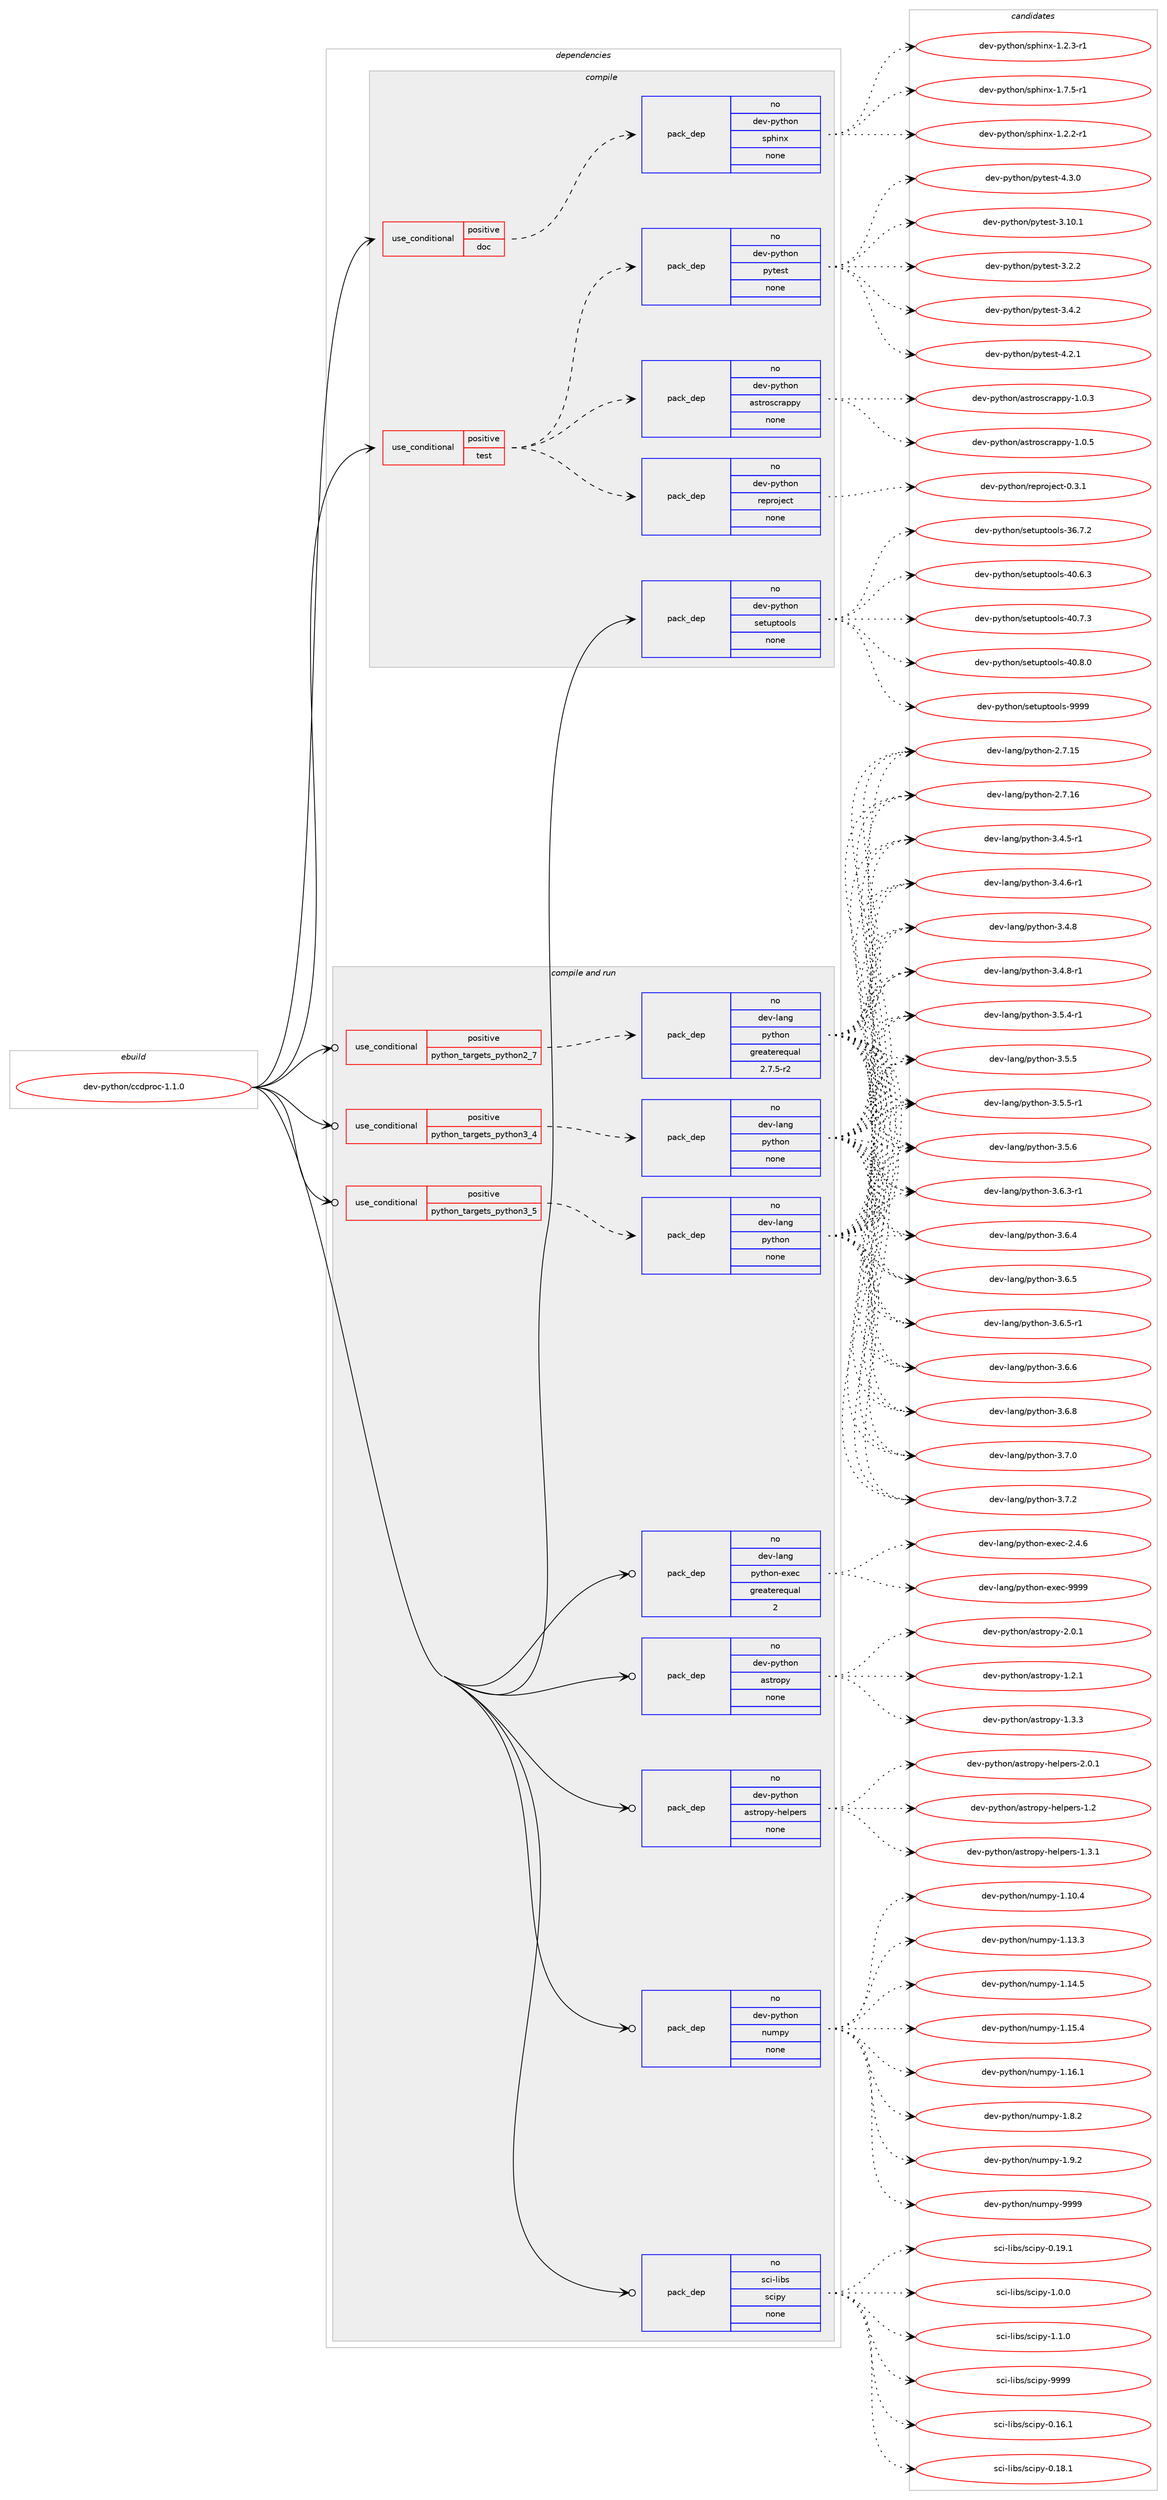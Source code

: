 digraph prolog {

# *************
# Graph options
# *************

newrank=true;
concentrate=true;
compound=true;
graph [rankdir=LR,fontname=Helvetica,fontsize=10,ranksep=1.5];#, ranksep=2.5, nodesep=0.2];
edge  [arrowhead=vee];
node  [fontname=Helvetica,fontsize=10];

# **********
# The ebuild
# **********

subgraph cluster_leftcol {
color=gray;
rank=same;
label=<<i>ebuild</i>>;
id [label="dev-python/ccdproc-1.1.0", color=red, width=4, href="../dev-python/ccdproc-1.1.0.svg"];
}

# ****************
# The dependencies
# ****************

subgraph cluster_midcol {
color=gray;
label=<<i>dependencies</i>>;
subgraph cluster_compile {
fillcolor="#eeeeee";
style=filled;
label=<<i>compile</i>>;
subgraph cond372114 {
dependency1402600 [label=<<TABLE BORDER="0" CELLBORDER="1" CELLSPACING="0" CELLPADDING="4"><TR><TD ROWSPAN="3" CELLPADDING="10">use_conditional</TD></TR><TR><TD>positive</TD></TR><TR><TD>doc</TD></TR></TABLE>>, shape=none, color=red];
subgraph pack1007251 {
dependency1402601 [label=<<TABLE BORDER="0" CELLBORDER="1" CELLSPACING="0" CELLPADDING="4" WIDTH="220"><TR><TD ROWSPAN="6" CELLPADDING="30">pack_dep</TD></TR><TR><TD WIDTH="110">no</TD></TR><TR><TD>dev-python</TD></TR><TR><TD>sphinx</TD></TR><TR><TD>none</TD></TR><TR><TD></TD></TR></TABLE>>, shape=none, color=blue];
}
dependency1402600:e -> dependency1402601:w [weight=20,style="dashed",arrowhead="vee"];
}
id:e -> dependency1402600:w [weight=20,style="solid",arrowhead="vee"];
subgraph cond372115 {
dependency1402602 [label=<<TABLE BORDER="0" CELLBORDER="1" CELLSPACING="0" CELLPADDING="4"><TR><TD ROWSPAN="3" CELLPADDING="10">use_conditional</TD></TR><TR><TD>positive</TD></TR><TR><TD>test</TD></TR></TABLE>>, shape=none, color=red];
subgraph pack1007252 {
dependency1402603 [label=<<TABLE BORDER="0" CELLBORDER="1" CELLSPACING="0" CELLPADDING="4" WIDTH="220"><TR><TD ROWSPAN="6" CELLPADDING="30">pack_dep</TD></TR><TR><TD WIDTH="110">no</TD></TR><TR><TD>dev-python</TD></TR><TR><TD>astroscrappy</TD></TR><TR><TD>none</TD></TR><TR><TD></TD></TR></TABLE>>, shape=none, color=blue];
}
dependency1402602:e -> dependency1402603:w [weight=20,style="dashed",arrowhead="vee"];
subgraph pack1007253 {
dependency1402604 [label=<<TABLE BORDER="0" CELLBORDER="1" CELLSPACING="0" CELLPADDING="4" WIDTH="220"><TR><TD ROWSPAN="6" CELLPADDING="30">pack_dep</TD></TR><TR><TD WIDTH="110">no</TD></TR><TR><TD>dev-python</TD></TR><TR><TD>pytest</TD></TR><TR><TD>none</TD></TR><TR><TD></TD></TR></TABLE>>, shape=none, color=blue];
}
dependency1402602:e -> dependency1402604:w [weight=20,style="dashed",arrowhead="vee"];
subgraph pack1007254 {
dependency1402605 [label=<<TABLE BORDER="0" CELLBORDER="1" CELLSPACING="0" CELLPADDING="4" WIDTH="220"><TR><TD ROWSPAN="6" CELLPADDING="30">pack_dep</TD></TR><TR><TD WIDTH="110">no</TD></TR><TR><TD>dev-python</TD></TR><TR><TD>reproject</TD></TR><TR><TD>none</TD></TR><TR><TD></TD></TR></TABLE>>, shape=none, color=blue];
}
dependency1402602:e -> dependency1402605:w [weight=20,style="dashed",arrowhead="vee"];
}
id:e -> dependency1402602:w [weight=20,style="solid",arrowhead="vee"];
subgraph pack1007255 {
dependency1402606 [label=<<TABLE BORDER="0" CELLBORDER="1" CELLSPACING="0" CELLPADDING="4" WIDTH="220"><TR><TD ROWSPAN="6" CELLPADDING="30">pack_dep</TD></TR><TR><TD WIDTH="110">no</TD></TR><TR><TD>dev-python</TD></TR><TR><TD>setuptools</TD></TR><TR><TD>none</TD></TR><TR><TD></TD></TR></TABLE>>, shape=none, color=blue];
}
id:e -> dependency1402606:w [weight=20,style="solid",arrowhead="vee"];
}
subgraph cluster_compileandrun {
fillcolor="#eeeeee";
style=filled;
label=<<i>compile and run</i>>;
subgraph cond372116 {
dependency1402607 [label=<<TABLE BORDER="0" CELLBORDER="1" CELLSPACING="0" CELLPADDING="4"><TR><TD ROWSPAN="3" CELLPADDING="10">use_conditional</TD></TR><TR><TD>positive</TD></TR><TR><TD>python_targets_python2_7</TD></TR></TABLE>>, shape=none, color=red];
subgraph pack1007256 {
dependency1402608 [label=<<TABLE BORDER="0" CELLBORDER="1" CELLSPACING="0" CELLPADDING="4" WIDTH="220"><TR><TD ROWSPAN="6" CELLPADDING="30">pack_dep</TD></TR><TR><TD WIDTH="110">no</TD></TR><TR><TD>dev-lang</TD></TR><TR><TD>python</TD></TR><TR><TD>greaterequal</TD></TR><TR><TD>2.7.5-r2</TD></TR></TABLE>>, shape=none, color=blue];
}
dependency1402607:e -> dependency1402608:w [weight=20,style="dashed",arrowhead="vee"];
}
id:e -> dependency1402607:w [weight=20,style="solid",arrowhead="odotvee"];
subgraph cond372117 {
dependency1402609 [label=<<TABLE BORDER="0" CELLBORDER="1" CELLSPACING="0" CELLPADDING="4"><TR><TD ROWSPAN="3" CELLPADDING="10">use_conditional</TD></TR><TR><TD>positive</TD></TR><TR><TD>python_targets_python3_4</TD></TR></TABLE>>, shape=none, color=red];
subgraph pack1007257 {
dependency1402610 [label=<<TABLE BORDER="0" CELLBORDER="1" CELLSPACING="0" CELLPADDING="4" WIDTH="220"><TR><TD ROWSPAN="6" CELLPADDING="30">pack_dep</TD></TR><TR><TD WIDTH="110">no</TD></TR><TR><TD>dev-lang</TD></TR><TR><TD>python</TD></TR><TR><TD>none</TD></TR><TR><TD></TD></TR></TABLE>>, shape=none, color=blue];
}
dependency1402609:e -> dependency1402610:w [weight=20,style="dashed",arrowhead="vee"];
}
id:e -> dependency1402609:w [weight=20,style="solid",arrowhead="odotvee"];
subgraph cond372118 {
dependency1402611 [label=<<TABLE BORDER="0" CELLBORDER="1" CELLSPACING="0" CELLPADDING="4"><TR><TD ROWSPAN="3" CELLPADDING="10">use_conditional</TD></TR><TR><TD>positive</TD></TR><TR><TD>python_targets_python3_5</TD></TR></TABLE>>, shape=none, color=red];
subgraph pack1007258 {
dependency1402612 [label=<<TABLE BORDER="0" CELLBORDER="1" CELLSPACING="0" CELLPADDING="4" WIDTH="220"><TR><TD ROWSPAN="6" CELLPADDING="30">pack_dep</TD></TR><TR><TD WIDTH="110">no</TD></TR><TR><TD>dev-lang</TD></TR><TR><TD>python</TD></TR><TR><TD>none</TD></TR><TR><TD></TD></TR></TABLE>>, shape=none, color=blue];
}
dependency1402611:e -> dependency1402612:w [weight=20,style="dashed",arrowhead="vee"];
}
id:e -> dependency1402611:w [weight=20,style="solid",arrowhead="odotvee"];
subgraph pack1007259 {
dependency1402613 [label=<<TABLE BORDER="0" CELLBORDER="1" CELLSPACING="0" CELLPADDING="4" WIDTH="220"><TR><TD ROWSPAN="6" CELLPADDING="30">pack_dep</TD></TR><TR><TD WIDTH="110">no</TD></TR><TR><TD>dev-lang</TD></TR><TR><TD>python-exec</TD></TR><TR><TD>greaterequal</TD></TR><TR><TD>2</TD></TR></TABLE>>, shape=none, color=blue];
}
id:e -> dependency1402613:w [weight=20,style="solid",arrowhead="odotvee"];
subgraph pack1007260 {
dependency1402614 [label=<<TABLE BORDER="0" CELLBORDER="1" CELLSPACING="0" CELLPADDING="4" WIDTH="220"><TR><TD ROWSPAN="6" CELLPADDING="30">pack_dep</TD></TR><TR><TD WIDTH="110">no</TD></TR><TR><TD>dev-python</TD></TR><TR><TD>astropy</TD></TR><TR><TD>none</TD></TR><TR><TD></TD></TR></TABLE>>, shape=none, color=blue];
}
id:e -> dependency1402614:w [weight=20,style="solid",arrowhead="odotvee"];
subgraph pack1007261 {
dependency1402615 [label=<<TABLE BORDER="0" CELLBORDER="1" CELLSPACING="0" CELLPADDING="4" WIDTH="220"><TR><TD ROWSPAN="6" CELLPADDING="30">pack_dep</TD></TR><TR><TD WIDTH="110">no</TD></TR><TR><TD>dev-python</TD></TR><TR><TD>astropy-helpers</TD></TR><TR><TD>none</TD></TR><TR><TD></TD></TR></TABLE>>, shape=none, color=blue];
}
id:e -> dependency1402615:w [weight=20,style="solid",arrowhead="odotvee"];
subgraph pack1007262 {
dependency1402616 [label=<<TABLE BORDER="0" CELLBORDER="1" CELLSPACING="0" CELLPADDING="4" WIDTH="220"><TR><TD ROWSPAN="6" CELLPADDING="30">pack_dep</TD></TR><TR><TD WIDTH="110">no</TD></TR><TR><TD>dev-python</TD></TR><TR><TD>numpy</TD></TR><TR><TD>none</TD></TR><TR><TD></TD></TR></TABLE>>, shape=none, color=blue];
}
id:e -> dependency1402616:w [weight=20,style="solid",arrowhead="odotvee"];
subgraph pack1007263 {
dependency1402617 [label=<<TABLE BORDER="0" CELLBORDER="1" CELLSPACING="0" CELLPADDING="4" WIDTH="220"><TR><TD ROWSPAN="6" CELLPADDING="30">pack_dep</TD></TR><TR><TD WIDTH="110">no</TD></TR><TR><TD>sci-libs</TD></TR><TR><TD>scipy</TD></TR><TR><TD>none</TD></TR><TR><TD></TD></TR></TABLE>>, shape=none, color=blue];
}
id:e -> dependency1402617:w [weight=20,style="solid",arrowhead="odotvee"];
}
subgraph cluster_run {
fillcolor="#eeeeee";
style=filled;
label=<<i>run</i>>;
}
}

# **************
# The candidates
# **************

subgraph cluster_choices {
rank=same;
color=gray;
label=<<i>candidates</i>>;

subgraph choice1007251 {
color=black;
nodesep=1;
choice10010111845112121116104111110471151121041051101204549465046504511449 [label="dev-python/sphinx-1.2.2-r1", color=red, width=4,href="../dev-python/sphinx-1.2.2-r1.svg"];
choice10010111845112121116104111110471151121041051101204549465046514511449 [label="dev-python/sphinx-1.2.3-r1", color=red, width=4,href="../dev-python/sphinx-1.2.3-r1.svg"];
choice10010111845112121116104111110471151121041051101204549465546534511449 [label="dev-python/sphinx-1.7.5-r1", color=red, width=4,href="../dev-python/sphinx-1.7.5-r1.svg"];
dependency1402601:e -> choice10010111845112121116104111110471151121041051101204549465046504511449:w [style=dotted,weight="100"];
dependency1402601:e -> choice10010111845112121116104111110471151121041051101204549465046514511449:w [style=dotted,weight="100"];
dependency1402601:e -> choice10010111845112121116104111110471151121041051101204549465546534511449:w [style=dotted,weight="100"];
}
subgraph choice1007252 {
color=black;
nodesep=1;
choice1001011184511212111610411111047971151161141111159911497112112121454946484651 [label="dev-python/astroscrappy-1.0.3", color=red, width=4,href="../dev-python/astroscrappy-1.0.3.svg"];
choice1001011184511212111610411111047971151161141111159911497112112121454946484653 [label="dev-python/astroscrappy-1.0.5", color=red, width=4,href="../dev-python/astroscrappy-1.0.5.svg"];
dependency1402603:e -> choice1001011184511212111610411111047971151161141111159911497112112121454946484651:w [style=dotted,weight="100"];
dependency1402603:e -> choice1001011184511212111610411111047971151161141111159911497112112121454946484653:w [style=dotted,weight="100"];
}
subgraph choice1007253 {
color=black;
nodesep=1;
choice100101118451121211161041111104711212111610111511645514649484649 [label="dev-python/pytest-3.10.1", color=red, width=4,href="../dev-python/pytest-3.10.1.svg"];
choice1001011184511212111610411111047112121116101115116455146504650 [label="dev-python/pytest-3.2.2", color=red, width=4,href="../dev-python/pytest-3.2.2.svg"];
choice1001011184511212111610411111047112121116101115116455146524650 [label="dev-python/pytest-3.4.2", color=red, width=4,href="../dev-python/pytest-3.4.2.svg"];
choice1001011184511212111610411111047112121116101115116455246504649 [label="dev-python/pytest-4.2.1", color=red, width=4,href="../dev-python/pytest-4.2.1.svg"];
choice1001011184511212111610411111047112121116101115116455246514648 [label="dev-python/pytest-4.3.0", color=red, width=4,href="../dev-python/pytest-4.3.0.svg"];
dependency1402604:e -> choice100101118451121211161041111104711212111610111511645514649484649:w [style=dotted,weight="100"];
dependency1402604:e -> choice1001011184511212111610411111047112121116101115116455146504650:w [style=dotted,weight="100"];
dependency1402604:e -> choice1001011184511212111610411111047112121116101115116455146524650:w [style=dotted,weight="100"];
dependency1402604:e -> choice1001011184511212111610411111047112121116101115116455246504649:w [style=dotted,weight="100"];
dependency1402604:e -> choice1001011184511212111610411111047112121116101115116455246514648:w [style=dotted,weight="100"];
}
subgraph choice1007254 {
color=black;
nodesep=1;
choice100101118451121211161041111104711410111211411110610199116454846514649 [label="dev-python/reproject-0.3.1", color=red, width=4,href="../dev-python/reproject-0.3.1.svg"];
dependency1402605:e -> choice100101118451121211161041111104711410111211411110610199116454846514649:w [style=dotted,weight="100"];
}
subgraph choice1007255 {
color=black;
nodesep=1;
choice100101118451121211161041111104711510111611711211611111110811545515446554650 [label="dev-python/setuptools-36.7.2", color=red, width=4,href="../dev-python/setuptools-36.7.2.svg"];
choice100101118451121211161041111104711510111611711211611111110811545524846544651 [label="dev-python/setuptools-40.6.3", color=red, width=4,href="../dev-python/setuptools-40.6.3.svg"];
choice100101118451121211161041111104711510111611711211611111110811545524846554651 [label="dev-python/setuptools-40.7.3", color=red, width=4,href="../dev-python/setuptools-40.7.3.svg"];
choice100101118451121211161041111104711510111611711211611111110811545524846564648 [label="dev-python/setuptools-40.8.0", color=red, width=4,href="../dev-python/setuptools-40.8.0.svg"];
choice10010111845112121116104111110471151011161171121161111111081154557575757 [label="dev-python/setuptools-9999", color=red, width=4,href="../dev-python/setuptools-9999.svg"];
dependency1402606:e -> choice100101118451121211161041111104711510111611711211611111110811545515446554650:w [style=dotted,weight="100"];
dependency1402606:e -> choice100101118451121211161041111104711510111611711211611111110811545524846544651:w [style=dotted,weight="100"];
dependency1402606:e -> choice100101118451121211161041111104711510111611711211611111110811545524846554651:w [style=dotted,weight="100"];
dependency1402606:e -> choice100101118451121211161041111104711510111611711211611111110811545524846564648:w [style=dotted,weight="100"];
dependency1402606:e -> choice10010111845112121116104111110471151011161171121161111111081154557575757:w [style=dotted,weight="100"];
}
subgraph choice1007256 {
color=black;
nodesep=1;
choice10010111845108971101034711212111610411111045504655464953 [label="dev-lang/python-2.7.15", color=red, width=4,href="../dev-lang/python-2.7.15.svg"];
choice10010111845108971101034711212111610411111045504655464954 [label="dev-lang/python-2.7.16", color=red, width=4,href="../dev-lang/python-2.7.16.svg"];
choice1001011184510897110103471121211161041111104551465246534511449 [label="dev-lang/python-3.4.5-r1", color=red, width=4,href="../dev-lang/python-3.4.5-r1.svg"];
choice1001011184510897110103471121211161041111104551465246544511449 [label="dev-lang/python-3.4.6-r1", color=red, width=4,href="../dev-lang/python-3.4.6-r1.svg"];
choice100101118451089711010347112121116104111110455146524656 [label="dev-lang/python-3.4.8", color=red, width=4,href="../dev-lang/python-3.4.8.svg"];
choice1001011184510897110103471121211161041111104551465246564511449 [label="dev-lang/python-3.4.8-r1", color=red, width=4,href="../dev-lang/python-3.4.8-r1.svg"];
choice1001011184510897110103471121211161041111104551465346524511449 [label="dev-lang/python-3.5.4-r1", color=red, width=4,href="../dev-lang/python-3.5.4-r1.svg"];
choice100101118451089711010347112121116104111110455146534653 [label="dev-lang/python-3.5.5", color=red, width=4,href="../dev-lang/python-3.5.5.svg"];
choice1001011184510897110103471121211161041111104551465346534511449 [label="dev-lang/python-3.5.5-r1", color=red, width=4,href="../dev-lang/python-3.5.5-r1.svg"];
choice100101118451089711010347112121116104111110455146534654 [label="dev-lang/python-3.5.6", color=red, width=4,href="../dev-lang/python-3.5.6.svg"];
choice1001011184510897110103471121211161041111104551465446514511449 [label="dev-lang/python-3.6.3-r1", color=red, width=4,href="../dev-lang/python-3.6.3-r1.svg"];
choice100101118451089711010347112121116104111110455146544652 [label="dev-lang/python-3.6.4", color=red, width=4,href="../dev-lang/python-3.6.4.svg"];
choice100101118451089711010347112121116104111110455146544653 [label="dev-lang/python-3.6.5", color=red, width=4,href="../dev-lang/python-3.6.5.svg"];
choice1001011184510897110103471121211161041111104551465446534511449 [label="dev-lang/python-3.6.5-r1", color=red, width=4,href="../dev-lang/python-3.6.5-r1.svg"];
choice100101118451089711010347112121116104111110455146544654 [label="dev-lang/python-3.6.6", color=red, width=4,href="../dev-lang/python-3.6.6.svg"];
choice100101118451089711010347112121116104111110455146544656 [label="dev-lang/python-3.6.8", color=red, width=4,href="../dev-lang/python-3.6.8.svg"];
choice100101118451089711010347112121116104111110455146554648 [label="dev-lang/python-3.7.0", color=red, width=4,href="../dev-lang/python-3.7.0.svg"];
choice100101118451089711010347112121116104111110455146554650 [label="dev-lang/python-3.7.2", color=red, width=4,href="../dev-lang/python-3.7.2.svg"];
dependency1402608:e -> choice10010111845108971101034711212111610411111045504655464953:w [style=dotted,weight="100"];
dependency1402608:e -> choice10010111845108971101034711212111610411111045504655464954:w [style=dotted,weight="100"];
dependency1402608:e -> choice1001011184510897110103471121211161041111104551465246534511449:w [style=dotted,weight="100"];
dependency1402608:e -> choice1001011184510897110103471121211161041111104551465246544511449:w [style=dotted,weight="100"];
dependency1402608:e -> choice100101118451089711010347112121116104111110455146524656:w [style=dotted,weight="100"];
dependency1402608:e -> choice1001011184510897110103471121211161041111104551465246564511449:w [style=dotted,weight="100"];
dependency1402608:e -> choice1001011184510897110103471121211161041111104551465346524511449:w [style=dotted,weight="100"];
dependency1402608:e -> choice100101118451089711010347112121116104111110455146534653:w [style=dotted,weight="100"];
dependency1402608:e -> choice1001011184510897110103471121211161041111104551465346534511449:w [style=dotted,weight="100"];
dependency1402608:e -> choice100101118451089711010347112121116104111110455146534654:w [style=dotted,weight="100"];
dependency1402608:e -> choice1001011184510897110103471121211161041111104551465446514511449:w [style=dotted,weight="100"];
dependency1402608:e -> choice100101118451089711010347112121116104111110455146544652:w [style=dotted,weight="100"];
dependency1402608:e -> choice100101118451089711010347112121116104111110455146544653:w [style=dotted,weight="100"];
dependency1402608:e -> choice1001011184510897110103471121211161041111104551465446534511449:w [style=dotted,weight="100"];
dependency1402608:e -> choice100101118451089711010347112121116104111110455146544654:w [style=dotted,weight="100"];
dependency1402608:e -> choice100101118451089711010347112121116104111110455146544656:w [style=dotted,weight="100"];
dependency1402608:e -> choice100101118451089711010347112121116104111110455146554648:w [style=dotted,weight="100"];
dependency1402608:e -> choice100101118451089711010347112121116104111110455146554650:w [style=dotted,weight="100"];
}
subgraph choice1007257 {
color=black;
nodesep=1;
choice10010111845108971101034711212111610411111045504655464953 [label="dev-lang/python-2.7.15", color=red, width=4,href="../dev-lang/python-2.7.15.svg"];
choice10010111845108971101034711212111610411111045504655464954 [label="dev-lang/python-2.7.16", color=red, width=4,href="../dev-lang/python-2.7.16.svg"];
choice1001011184510897110103471121211161041111104551465246534511449 [label="dev-lang/python-3.4.5-r1", color=red, width=4,href="../dev-lang/python-3.4.5-r1.svg"];
choice1001011184510897110103471121211161041111104551465246544511449 [label="dev-lang/python-3.4.6-r1", color=red, width=4,href="../dev-lang/python-3.4.6-r1.svg"];
choice100101118451089711010347112121116104111110455146524656 [label="dev-lang/python-3.4.8", color=red, width=4,href="../dev-lang/python-3.4.8.svg"];
choice1001011184510897110103471121211161041111104551465246564511449 [label="dev-lang/python-3.4.8-r1", color=red, width=4,href="../dev-lang/python-3.4.8-r1.svg"];
choice1001011184510897110103471121211161041111104551465346524511449 [label="dev-lang/python-3.5.4-r1", color=red, width=4,href="../dev-lang/python-3.5.4-r1.svg"];
choice100101118451089711010347112121116104111110455146534653 [label="dev-lang/python-3.5.5", color=red, width=4,href="../dev-lang/python-3.5.5.svg"];
choice1001011184510897110103471121211161041111104551465346534511449 [label="dev-lang/python-3.5.5-r1", color=red, width=4,href="../dev-lang/python-3.5.5-r1.svg"];
choice100101118451089711010347112121116104111110455146534654 [label="dev-lang/python-3.5.6", color=red, width=4,href="../dev-lang/python-3.5.6.svg"];
choice1001011184510897110103471121211161041111104551465446514511449 [label="dev-lang/python-3.6.3-r1", color=red, width=4,href="../dev-lang/python-3.6.3-r1.svg"];
choice100101118451089711010347112121116104111110455146544652 [label="dev-lang/python-3.6.4", color=red, width=4,href="../dev-lang/python-3.6.4.svg"];
choice100101118451089711010347112121116104111110455146544653 [label="dev-lang/python-3.6.5", color=red, width=4,href="../dev-lang/python-3.6.5.svg"];
choice1001011184510897110103471121211161041111104551465446534511449 [label="dev-lang/python-3.6.5-r1", color=red, width=4,href="../dev-lang/python-3.6.5-r1.svg"];
choice100101118451089711010347112121116104111110455146544654 [label="dev-lang/python-3.6.6", color=red, width=4,href="../dev-lang/python-3.6.6.svg"];
choice100101118451089711010347112121116104111110455146544656 [label="dev-lang/python-3.6.8", color=red, width=4,href="../dev-lang/python-3.6.8.svg"];
choice100101118451089711010347112121116104111110455146554648 [label="dev-lang/python-3.7.0", color=red, width=4,href="../dev-lang/python-3.7.0.svg"];
choice100101118451089711010347112121116104111110455146554650 [label="dev-lang/python-3.7.2", color=red, width=4,href="../dev-lang/python-3.7.2.svg"];
dependency1402610:e -> choice10010111845108971101034711212111610411111045504655464953:w [style=dotted,weight="100"];
dependency1402610:e -> choice10010111845108971101034711212111610411111045504655464954:w [style=dotted,weight="100"];
dependency1402610:e -> choice1001011184510897110103471121211161041111104551465246534511449:w [style=dotted,weight="100"];
dependency1402610:e -> choice1001011184510897110103471121211161041111104551465246544511449:w [style=dotted,weight="100"];
dependency1402610:e -> choice100101118451089711010347112121116104111110455146524656:w [style=dotted,weight="100"];
dependency1402610:e -> choice1001011184510897110103471121211161041111104551465246564511449:w [style=dotted,weight="100"];
dependency1402610:e -> choice1001011184510897110103471121211161041111104551465346524511449:w [style=dotted,weight="100"];
dependency1402610:e -> choice100101118451089711010347112121116104111110455146534653:w [style=dotted,weight="100"];
dependency1402610:e -> choice1001011184510897110103471121211161041111104551465346534511449:w [style=dotted,weight="100"];
dependency1402610:e -> choice100101118451089711010347112121116104111110455146534654:w [style=dotted,weight="100"];
dependency1402610:e -> choice1001011184510897110103471121211161041111104551465446514511449:w [style=dotted,weight="100"];
dependency1402610:e -> choice100101118451089711010347112121116104111110455146544652:w [style=dotted,weight="100"];
dependency1402610:e -> choice100101118451089711010347112121116104111110455146544653:w [style=dotted,weight="100"];
dependency1402610:e -> choice1001011184510897110103471121211161041111104551465446534511449:w [style=dotted,weight="100"];
dependency1402610:e -> choice100101118451089711010347112121116104111110455146544654:w [style=dotted,weight="100"];
dependency1402610:e -> choice100101118451089711010347112121116104111110455146544656:w [style=dotted,weight="100"];
dependency1402610:e -> choice100101118451089711010347112121116104111110455146554648:w [style=dotted,weight="100"];
dependency1402610:e -> choice100101118451089711010347112121116104111110455146554650:w [style=dotted,weight="100"];
}
subgraph choice1007258 {
color=black;
nodesep=1;
choice10010111845108971101034711212111610411111045504655464953 [label="dev-lang/python-2.7.15", color=red, width=4,href="../dev-lang/python-2.7.15.svg"];
choice10010111845108971101034711212111610411111045504655464954 [label="dev-lang/python-2.7.16", color=red, width=4,href="../dev-lang/python-2.7.16.svg"];
choice1001011184510897110103471121211161041111104551465246534511449 [label="dev-lang/python-3.4.5-r1", color=red, width=4,href="../dev-lang/python-3.4.5-r1.svg"];
choice1001011184510897110103471121211161041111104551465246544511449 [label="dev-lang/python-3.4.6-r1", color=red, width=4,href="../dev-lang/python-3.4.6-r1.svg"];
choice100101118451089711010347112121116104111110455146524656 [label="dev-lang/python-3.4.8", color=red, width=4,href="../dev-lang/python-3.4.8.svg"];
choice1001011184510897110103471121211161041111104551465246564511449 [label="dev-lang/python-3.4.8-r1", color=red, width=4,href="../dev-lang/python-3.4.8-r1.svg"];
choice1001011184510897110103471121211161041111104551465346524511449 [label="dev-lang/python-3.5.4-r1", color=red, width=4,href="../dev-lang/python-3.5.4-r1.svg"];
choice100101118451089711010347112121116104111110455146534653 [label="dev-lang/python-3.5.5", color=red, width=4,href="../dev-lang/python-3.5.5.svg"];
choice1001011184510897110103471121211161041111104551465346534511449 [label="dev-lang/python-3.5.5-r1", color=red, width=4,href="../dev-lang/python-3.5.5-r1.svg"];
choice100101118451089711010347112121116104111110455146534654 [label="dev-lang/python-3.5.6", color=red, width=4,href="../dev-lang/python-3.5.6.svg"];
choice1001011184510897110103471121211161041111104551465446514511449 [label="dev-lang/python-3.6.3-r1", color=red, width=4,href="../dev-lang/python-3.6.3-r1.svg"];
choice100101118451089711010347112121116104111110455146544652 [label="dev-lang/python-3.6.4", color=red, width=4,href="../dev-lang/python-3.6.4.svg"];
choice100101118451089711010347112121116104111110455146544653 [label="dev-lang/python-3.6.5", color=red, width=4,href="../dev-lang/python-3.6.5.svg"];
choice1001011184510897110103471121211161041111104551465446534511449 [label="dev-lang/python-3.6.5-r1", color=red, width=4,href="../dev-lang/python-3.6.5-r1.svg"];
choice100101118451089711010347112121116104111110455146544654 [label="dev-lang/python-3.6.6", color=red, width=4,href="../dev-lang/python-3.6.6.svg"];
choice100101118451089711010347112121116104111110455146544656 [label="dev-lang/python-3.6.8", color=red, width=4,href="../dev-lang/python-3.6.8.svg"];
choice100101118451089711010347112121116104111110455146554648 [label="dev-lang/python-3.7.0", color=red, width=4,href="../dev-lang/python-3.7.0.svg"];
choice100101118451089711010347112121116104111110455146554650 [label="dev-lang/python-3.7.2", color=red, width=4,href="../dev-lang/python-3.7.2.svg"];
dependency1402612:e -> choice10010111845108971101034711212111610411111045504655464953:w [style=dotted,weight="100"];
dependency1402612:e -> choice10010111845108971101034711212111610411111045504655464954:w [style=dotted,weight="100"];
dependency1402612:e -> choice1001011184510897110103471121211161041111104551465246534511449:w [style=dotted,weight="100"];
dependency1402612:e -> choice1001011184510897110103471121211161041111104551465246544511449:w [style=dotted,weight="100"];
dependency1402612:e -> choice100101118451089711010347112121116104111110455146524656:w [style=dotted,weight="100"];
dependency1402612:e -> choice1001011184510897110103471121211161041111104551465246564511449:w [style=dotted,weight="100"];
dependency1402612:e -> choice1001011184510897110103471121211161041111104551465346524511449:w [style=dotted,weight="100"];
dependency1402612:e -> choice100101118451089711010347112121116104111110455146534653:w [style=dotted,weight="100"];
dependency1402612:e -> choice1001011184510897110103471121211161041111104551465346534511449:w [style=dotted,weight="100"];
dependency1402612:e -> choice100101118451089711010347112121116104111110455146534654:w [style=dotted,weight="100"];
dependency1402612:e -> choice1001011184510897110103471121211161041111104551465446514511449:w [style=dotted,weight="100"];
dependency1402612:e -> choice100101118451089711010347112121116104111110455146544652:w [style=dotted,weight="100"];
dependency1402612:e -> choice100101118451089711010347112121116104111110455146544653:w [style=dotted,weight="100"];
dependency1402612:e -> choice1001011184510897110103471121211161041111104551465446534511449:w [style=dotted,weight="100"];
dependency1402612:e -> choice100101118451089711010347112121116104111110455146544654:w [style=dotted,weight="100"];
dependency1402612:e -> choice100101118451089711010347112121116104111110455146544656:w [style=dotted,weight="100"];
dependency1402612:e -> choice100101118451089711010347112121116104111110455146554648:w [style=dotted,weight="100"];
dependency1402612:e -> choice100101118451089711010347112121116104111110455146554650:w [style=dotted,weight="100"];
}
subgraph choice1007259 {
color=black;
nodesep=1;
choice1001011184510897110103471121211161041111104510112010199455046524654 [label="dev-lang/python-exec-2.4.6", color=red, width=4,href="../dev-lang/python-exec-2.4.6.svg"];
choice10010111845108971101034711212111610411111045101120101994557575757 [label="dev-lang/python-exec-9999", color=red, width=4,href="../dev-lang/python-exec-9999.svg"];
dependency1402613:e -> choice1001011184510897110103471121211161041111104510112010199455046524654:w [style=dotted,weight="100"];
dependency1402613:e -> choice10010111845108971101034711212111610411111045101120101994557575757:w [style=dotted,weight="100"];
}
subgraph choice1007260 {
color=black;
nodesep=1;
choice100101118451121211161041111104797115116114111112121454946504649 [label="dev-python/astropy-1.2.1", color=red, width=4,href="../dev-python/astropy-1.2.1.svg"];
choice100101118451121211161041111104797115116114111112121454946514651 [label="dev-python/astropy-1.3.3", color=red, width=4,href="../dev-python/astropy-1.3.3.svg"];
choice100101118451121211161041111104797115116114111112121455046484649 [label="dev-python/astropy-2.0.1", color=red, width=4,href="../dev-python/astropy-2.0.1.svg"];
dependency1402614:e -> choice100101118451121211161041111104797115116114111112121454946504649:w [style=dotted,weight="100"];
dependency1402614:e -> choice100101118451121211161041111104797115116114111112121454946514651:w [style=dotted,weight="100"];
dependency1402614:e -> choice100101118451121211161041111104797115116114111112121455046484649:w [style=dotted,weight="100"];
}
subgraph choice1007261 {
color=black;
nodesep=1;
choice1001011184511212111610411111047971151161141111121214510410110811210111411545494650 [label="dev-python/astropy-helpers-1.2", color=red, width=4,href="../dev-python/astropy-helpers-1.2.svg"];
choice10010111845112121116104111110479711511611411111212145104101108112101114115454946514649 [label="dev-python/astropy-helpers-1.3.1", color=red, width=4,href="../dev-python/astropy-helpers-1.3.1.svg"];
choice10010111845112121116104111110479711511611411111212145104101108112101114115455046484649 [label="dev-python/astropy-helpers-2.0.1", color=red, width=4,href="../dev-python/astropy-helpers-2.0.1.svg"];
dependency1402615:e -> choice1001011184511212111610411111047971151161141111121214510410110811210111411545494650:w [style=dotted,weight="100"];
dependency1402615:e -> choice10010111845112121116104111110479711511611411111212145104101108112101114115454946514649:w [style=dotted,weight="100"];
dependency1402615:e -> choice10010111845112121116104111110479711511611411111212145104101108112101114115455046484649:w [style=dotted,weight="100"];
}
subgraph choice1007262 {
color=black;
nodesep=1;
choice100101118451121211161041111104711011710911212145494649484652 [label="dev-python/numpy-1.10.4", color=red, width=4,href="../dev-python/numpy-1.10.4.svg"];
choice100101118451121211161041111104711011710911212145494649514651 [label="dev-python/numpy-1.13.3", color=red, width=4,href="../dev-python/numpy-1.13.3.svg"];
choice100101118451121211161041111104711011710911212145494649524653 [label="dev-python/numpy-1.14.5", color=red, width=4,href="../dev-python/numpy-1.14.5.svg"];
choice100101118451121211161041111104711011710911212145494649534652 [label="dev-python/numpy-1.15.4", color=red, width=4,href="../dev-python/numpy-1.15.4.svg"];
choice100101118451121211161041111104711011710911212145494649544649 [label="dev-python/numpy-1.16.1", color=red, width=4,href="../dev-python/numpy-1.16.1.svg"];
choice1001011184511212111610411111047110117109112121454946564650 [label="dev-python/numpy-1.8.2", color=red, width=4,href="../dev-python/numpy-1.8.2.svg"];
choice1001011184511212111610411111047110117109112121454946574650 [label="dev-python/numpy-1.9.2", color=red, width=4,href="../dev-python/numpy-1.9.2.svg"];
choice10010111845112121116104111110471101171091121214557575757 [label="dev-python/numpy-9999", color=red, width=4,href="../dev-python/numpy-9999.svg"];
dependency1402616:e -> choice100101118451121211161041111104711011710911212145494649484652:w [style=dotted,weight="100"];
dependency1402616:e -> choice100101118451121211161041111104711011710911212145494649514651:w [style=dotted,weight="100"];
dependency1402616:e -> choice100101118451121211161041111104711011710911212145494649524653:w [style=dotted,weight="100"];
dependency1402616:e -> choice100101118451121211161041111104711011710911212145494649534652:w [style=dotted,weight="100"];
dependency1402616:e -> choice100101118451121211161041111104711011710911212145494649544649:w [style=dotted,weight="100"];
dependency1402616:e -> choice1001011184511212111610411111047110117109112121454946564650:w [style=dotted,weight="100"];
dependency1402616:e -> choice1001011184511212111610411111047110117109112121454946574650:w [style=dotted,weight="100"];
dependency1402616:e -> choice10010111845112121116104111110471101171091121214557575757:w [style=dotted,weight="100"];
}
subgraph choice1007263 {
color=black;
nodesep=1;
choice115991054510810598115471159910511212145484649544649 [label="sci-libs/scipy-0.16.1", color=red, width=4,href="../sci-libs/scipy-0.16.1.svg"];
choice115991054510810598115471159910511212145484649564649 [label="sci-libs/scipy-0.18.1", color=red, width=4,href="../sci-libs/scipy-0.18.1.svg"];
choice115991054510810598115471159910511212145484649574649 [label="sci-libs/scipy-0.19.1", color=red, width=4,href="../sci-libs/scipy-0.19.1.svg"];
choice1159910545108105981154711599105112121454946484648 [label="sci-libs/scipy-1.0.0", color=red, width=4,href="../sci-libs/scipy-1.0.0.svg"];
choice1159910545108105981154711599105112121454946494648 [label="sci-libs/scipy-1.1.0", color=red, width=4,href="../sci-libs/scipy-1.1.0.svg"];
choice11599105451081059811547115991051121214557575757 [label="sci-libs/scipy-9999", color=red, width=4,href="../sci-libs/scipy-9999.svg"];
dependency1402617:e -> choice115991054510810598115471159910511212145484649544649:w [style=dotted,weight="100"];
dependency1402617:e -> choice115991054510810598115471159910511212145484649564649:w [style=dotted,weight="100"];
dependency1402617:e -> choice115991054510810598115471159910511212145484649574649:w [style=dotted,weight="100"];
dependency1402617:e -> choice1159910545108105981154711599105112121454946484648:w [style=dotted,weight="100"];
dependency1402617:e -> choice1159910545108105981154711599105112121454946494648:w [style=dotted,weight="100"];
dependency1402617:e -> choice11599105451081059811547115991051121214557575757:w [style=dotted,weight="100"];
}
}

}
